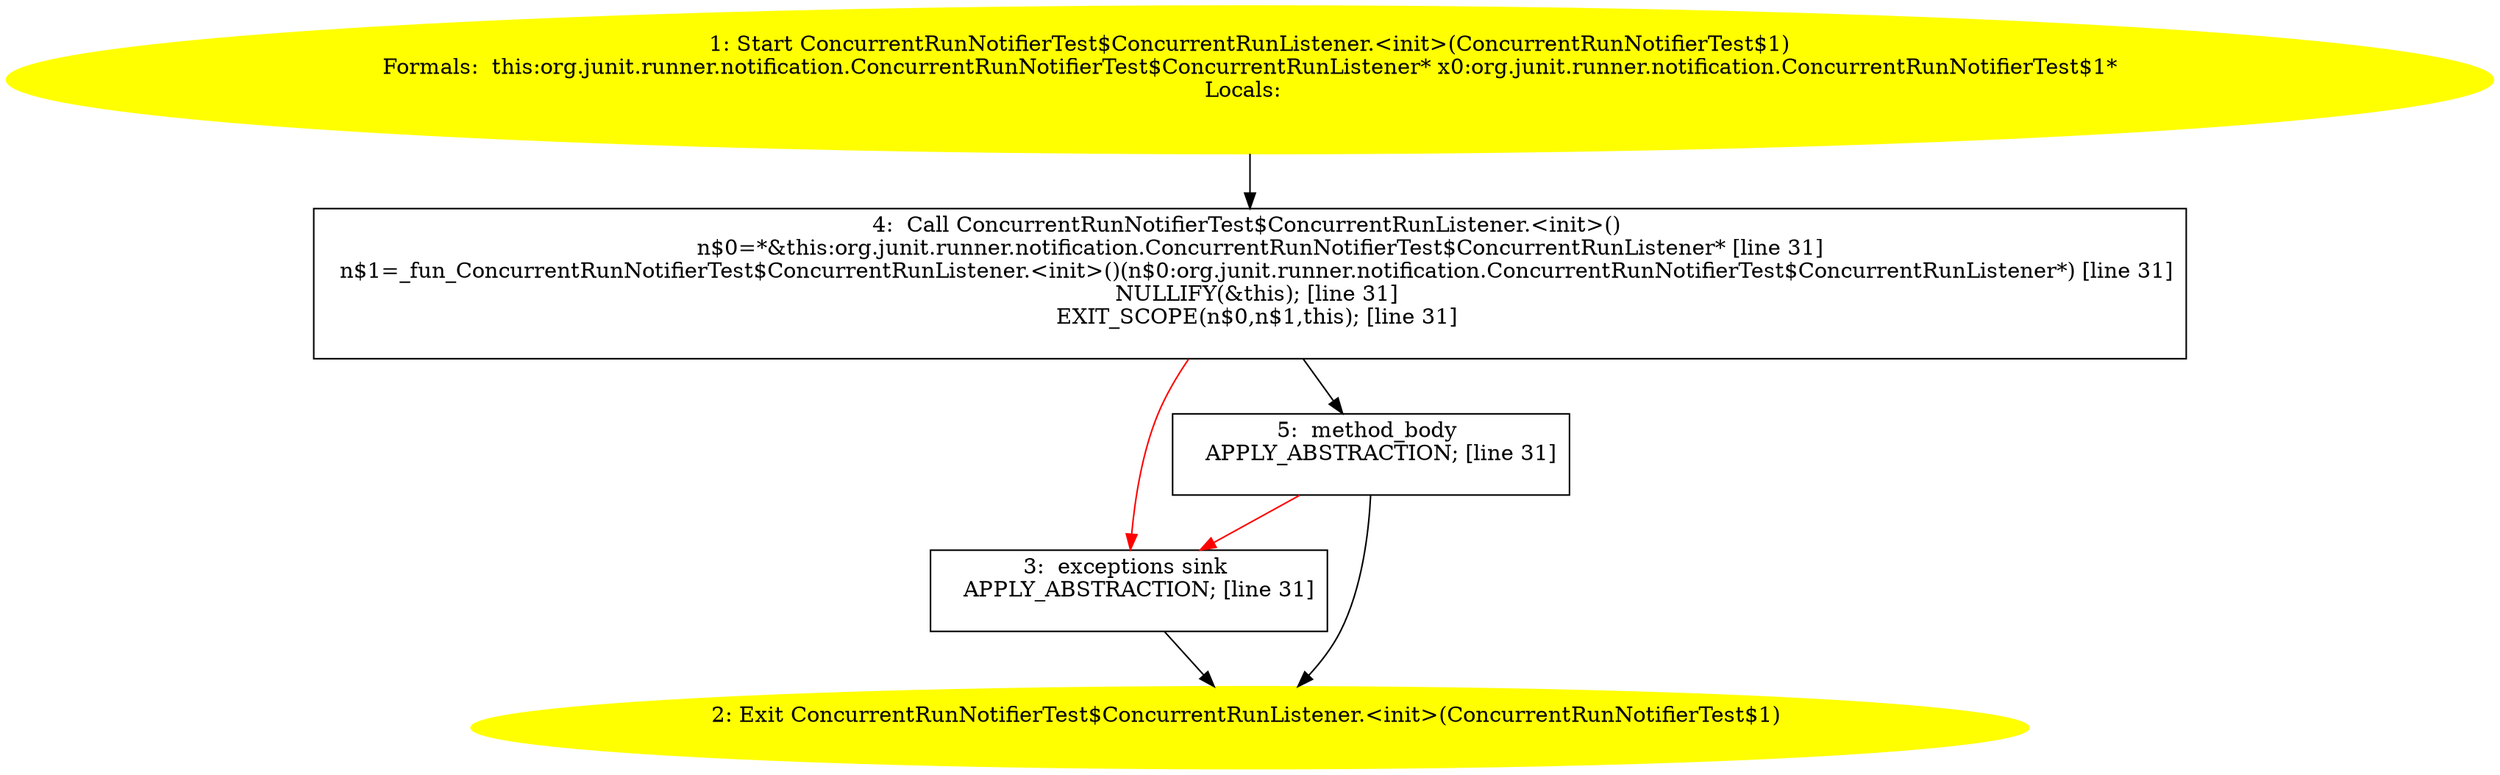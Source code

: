 /* @generated */
digraph cfg {
"org.junit.runner.notification.ConcurrentRunNotifierTest$ConcurrentRunListener.<init>(org.junit.runne.3def593dba89e4165761730f4195635d_1" [label="1: Start ConcurrentRunNotifierTest$ConcurrentRunListener.<init>(ConcurrentRunNotifierTest$1)\nFormals:  this:org.junit.runner.notification.ConcurrentRunNotifierTest$ConcurrentRunListener* x0:org.junit.runner.notification.ConcurrentRunNotifierTest$1*\nLocals:  \n  " color=yellow style=filled]
	

	 "org.junit.runner.notification.ConcurrentRunNotifierTest$ConcurrentRunListener.<init>(org.junit.runne.3def593dba89e4165761730f4195635d_1" -> "org.junit.runner.notification.ConcurrentRunNotifierTest$ConcurrentRunListener.<init>(org.junit.runne.3def593dba89e4165761730f4195635d_4" ;
"org.junit.runner.notification.ConcurrentRunNotifierTest$ConcurrentRunListener.<init>(org.junit.runne.3def593dba89e4165761730f4195635d_2" [label="2: Exit ConcurrentRunNotifierTest$ConcurrentRunListener.<init>(ConcurrentRunNotifierTest$1) \n  " color=yellow style=filled]
	

"org.junit.runner.notification.ConcurrentRunNotifierTest$ConcurrentRunListener.<init>(org.junit.runne.3def593dba89e4165761730f4195635d_3" [label="3:  exceptions sink \n   APPLY_ABSTRACTION; [line 31]\n " shape="box"]
	

	 "org.junit.runner.notification.ConcurrentRunNotifierTest$ConcurrentRunListener.<init>(org.junit.runne.3def593dba89e4165761730f4195635d_3" -> "org.junit.runner.notification.ConcurrentRunNotifierTest$ConcurrentRunListener.<init>(org.junit.runne.3def593dba89e4165761730f4195635d_2" ;
"org.junit.runner.notification.ConcurrentRunNotifierTest$ConcurrentRunListener.<init>(org.junit.runne.3def593dba89e4165761730f4195635d_4" [label="4:  Call ConcurrentRunNotifierTest$ConcurrentRunListener.<init>() \n   n$0=*&this:org.junit.runner.notification.ConcurrentRunNotifierTest$ConcurrentRunListener* [line 31]\n  n$1=_fun_ConcurrentRunNotifierTest$ConcurrentRunListener.<init>()(n$0:org.junit.runner.notification.ConcurrentRunNotifierTest$ConcurrentRunListener*) [line 31]\n  NULLIFY(&this); [line 31]\n  EXIT_SCOPE(n$0,n$1,this); [line 31]\n " shape="box"]
	

	 "org.junit.runner.notification.ConcurrentRunNotifierTest$ConcurrentRunListener.<init>(org.junit.runne.3def593dba89e4165761730f4195635d_4" -> "org.junit.runner.notification.ConcurrentRunNotifierTest$ConcurrentRunListener.<init>(org.junit.runne.3def593dba89e4165761730f4195635d_5" ;
	 "org.junit.runner.notification.ConcurrentRunNotifierTest$ConcurrentRunListener.<init>(org.junit.runne.3def593dba89e4165761730f4195635d_4" -> "org.junit.runner.notification.ConcurrentRunNotifierTest$ConcurrentRunListener.<init>(org.junit.runne.3def593dba89e4165761730f4195635d_3" [color="red" ];
"org.junit.runner.notification.ConcurrentRunNotifierTest$ConcurrentRunListener.<init>(org.junit.runne.3def593dba89e4165761730f4195635d_5" [label="5:  method_body \n   APPLY_ABSTRACTION; [line 31]\n " shape="box"]
	

	 "org.junit.runner.notification.ConcurrentRunNotifierTest$ConcurrentRunListener.<init>(org.junit.runne.3def593dba89e4165761730f4195635d_5" -> "org.junit.runner.notification.ConcurrentRunNotifierTest$ConcurrentRunListener.<init>(org.junit.runne.3def593dba89e4165761730f4195635d_2" ;
	 "org.junit.runner.notification.ConcurrentRunNotifierTest$ConcurrentRunListener.<init>(org.junit.runne.3def593dba89e4165761730f4195635d_5" -> "org.junit.runner.notification.ConcurrentRunNotifierTest$ConcurrentRunListener.<init>(org.junit.runne.3def593dba89e4165761730f4195635d_3" [color="red" ];
}
